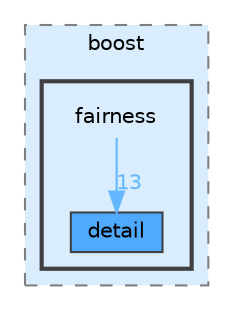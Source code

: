 digraph "include/boost/fairness"
{
 // LATEX_PDF_SIZE
  bgcolor="transparent";
  edge [fontname=Helvetica,fontsize=10,labelfontname=Helvetica,labelfontsize=10];
  node [fontname=Helvetica,fontsize=10,shape=box,height=0.2,width=0.4];
  compound=true
  subgraph clusterdir_1878a3f4746a95c6aad317458cc7ef80 {
    graph [ bgcolor="#daedff", pencolor="grey50", label="boost", fontname=Helvetica,fontsize=10 style="filled,dashed", URL="dir_1878a3f4746a95c6aad317458cc7ef80.html",tooltip=""]
  subgraph clusterdir_ce7963af6704c2fe6f4ea06d8d082268 {
    graph [ bgcolor="#daedff", pencolor="grey25", label="", fontname=Helvetica,fontsize=10 style="filled,bold", URL="dir_ce7963af6704c2fe6f4ea06d8d082268.html",tooltip=""]
    dir_ce7963af6704c2fe6f4ea06d8d082268 [shape=plaintext, label="fairness"];
  dir_c4cf67fe6b34592b64993bd974f64f14 [label="detail", fillcolor="#4ea9ff", color="grey25", style="filled", URL="dir_c4cf67fe6b34592b64993bd974f64f14.html",tooltip=""];
  }
  }
  dir_ce7963af6704c2fe6f4ea06d8d082268->dir_c4cf67fe6b34592b64993bd974f64f14 [headlabel="13", labeldistance=1.5 headhref="dir_000003_000002.html" href="dir_000003_000002.html" color="steelblue1" fontcolor="steelblue1"];
}
